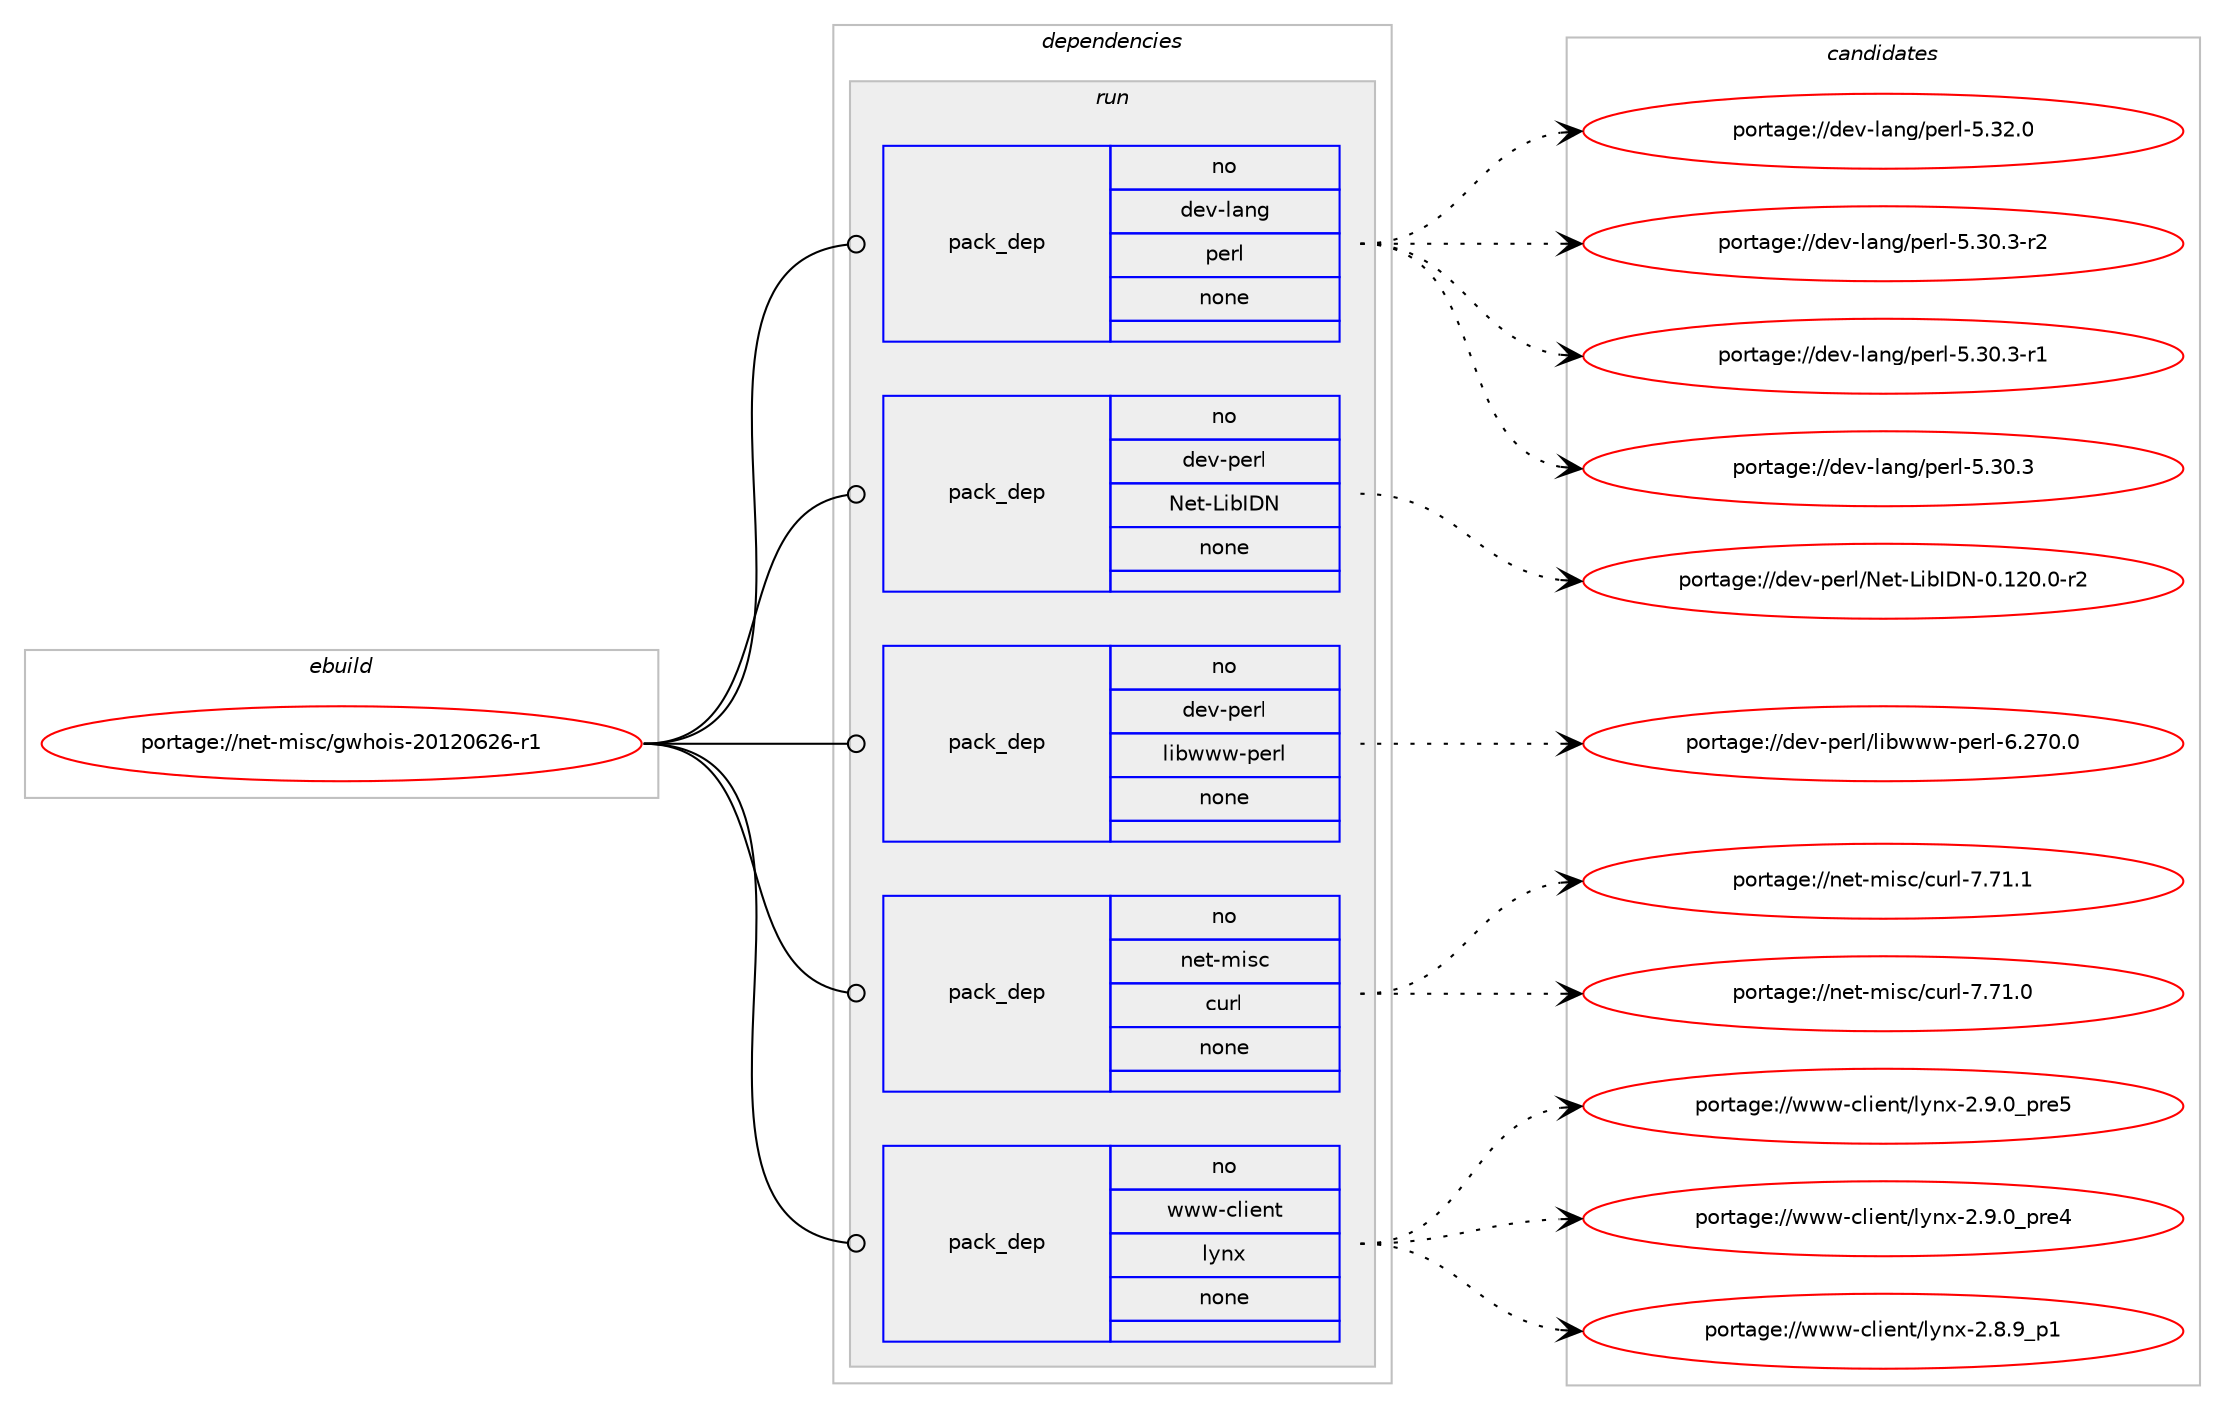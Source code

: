 digraph prolog {

# *************
# Graph options
# *************

newrank=true;
concentrate=true;
compound=true;
graph [rankdir=LR,fontname=Helvetica,fontsize=10,ranksep=1.5];#, ranksep=2.5, nodesep=0.2];
edge  [arrowhead=vee];
node  [fontname=Helvetica,fontsize=10];

# **********
# The ebuild
# **********

subgraph cluster_leftcol {
color=gray;
rank=same;
label=<<i>ebuild</i>>;
id [label="portage://net-misc/gwhois-20120626-r1", color=red, width=4, href="../net-misc/gwhois-20120626-r1.svg"];
}

# ****************
# The dependencies
# ****************

subgraph cluster_midcol {
color=gray;
label=<<i>dependencies</i>>;
subgraph cluster_compile {
fillcolor="#eeeeee";
style=filled;
label=<<i>compile</i>>;
}
subgraph cluster_compileandrun {
fillcolor="#eeeeee";
style=filled;
label=<<i>compile and run</i>>;
}
subgraph cluster_run {
fillcolor="#eeeeee";
style=filled;
label=<<i>run</i>>;
subgraph pack3371 {
dependency4080 [label=<<TABLE BORDER="0" CELLBORDER="1" CELLSPACING="0" CELLPADDING="4" WIDTH="220"><TR><TD ROWSPAN="6" CELLPADDING="30">pack_dep</TD></TR><TR><TD WIDTH="110">no</TD></TR><TR><TD>dev-lang</TD></TR><TR><TD>perl</TD></TR><TR><TD>none</TD></TR><TR><TD></TD></TR></TABLE>>, shape=none, color=blue];
}
id:e -> dependency4080:w [weight=20,style="solid",arrowhead="odot"];
subgraph pack3372 {
dependency4081 [label=<<TABLE BORDER="0" CELLBORDER="1" CELLSPACING="0" CELLPADDING="4" WIDTH="220"><TR><TD ROWSPAN="6" CELLPADDING="30">pack_dep</TD></TR><TR><TD WIDTH="110">no</TD></TR><TR><TD>dev-perl</TD></TR><TR><TD>Net-LibIDN</TD></TR><TR><TD>none</TD></TR><TR><TD></TD></TR></TABLE>>, shape=none, color=blue];
}
id:e -> dependency4081:w [weight=20,style="solid",arrowhead="odot"];
subgraph pack3373 {
dependency4082 [label=<<TABLE BORDER="0" CELLBORDER="1" CELLSPACING="0" CELLPADDING="4" WIDTH="220"><TR><TD ROWSPAN="6" CELLPADDING="30">pack_dep</TD></TR><TR><TD WIDTH="110">no</TD></TR><TR><TD>dev-perl</TD></TR><TR><TD>libwww-perl</TD></TR><TR><TD>none</TD></TR><TR><TD></TD></TR></TABLE>>, shape=none, color=blue];
}
id:e -> dependency4082:w [weight=20,style="solid",arrowhead="odot"];
subgraph pack3374 {
dependency4083 [label=<<TABLE BORDER="0" CELLBORDER="1" CELLSPACING="0" CELLPADDING="4" WIDTH="220"><TR><TD ROWSPAN="6" CELLPADDING="30">pack_dep</TD></TR><TR><TD WIDTH="110">no</TD></TR><TR><TD>net-misc</TD></TR><TR><TD>curl</TD></TR><TR><TD>none</TD></TR><TR><TD></TD></TR></TABLE>>, shape=none, color=blue];
}
id:e -> dependency4083:w [weight=20,style="solid",arrowhead="odot"];
subgraph pack3375 {
dependency4084 [label=<<TABLE BORDER="0" CELLBORDER="1" CELLSPACING="0" CELLPADDING="4" WIDTH="220"><TR><TD ROWSPAN="6" CELLPADDING="30">pack_dep</TD></TR><TR><TD WIDTH="110">no</TD></TR><TR><TD>www-client</TD></TR><TR><TD>lynx</TD></TR><TR><TD>none</TD></TR><TR><TD></TD></TR></TABLE>>, shape=none, color=blue];
}
id:e -> dependency4084:w [weight=20,style="solid",arrowhead="odot"];
}
}

# **************
# The candidates
# **************

subgraph cluster_choices {
rank=same;
color=gray;
label=<<i>candidates</i>>;

subgraph choice3371 {
color=black;
nodesep=1;
choice10010111845108971101034711210111410845534651504648 [label="portage://dev-lang/perl-5.32.0", color=red, width=4,href="../dev-lang/perl-5.32.0.svg"];
choice100101118451089711010347112101114108455346514846514511450 [label="portage://dev-lang/perl-5.30.3-r2", color=red, width=4,href="../dev-lang/perl-5.30.3-r2.svg"];
choice100101118451089711010347112101114108455346514846514511449 [label="portage://dev-lang/perl-5.30.3-r1", color=red, width=4,href="../dev-lang/perl-5.30.3-r1.svg"];
choice10010111845108971101034711210111410845534651484651 [label="portage://dev-lang/perl-5.30.3", color=red, width=4,href="../dev-lang/perl-5.30.3.svg"];
dependency4080:e -> choice10010111845108971101034711210111410845534651504648:w [style=dotted,weight="100"];
dependency4080:e -> choice100101118451089711010347112101114108455346514846514511450:w [style=dotted,weight="100"];
dependency4080:e -> choice100101118451089711010347112101114108455346514846514511449:w [style=dotted,weight="100"];
dependency4080:e -> choice10010111845108971101034711210111410845534651484651:w [style=dotted,weight="100"];
}
subgraph choice3372 {
color=black;
nodesep=1;
choice10010111845112101114108477810111645761059873687845484649504846484511450 [label="portage://dev-perl/Net-LibIDN-0.120.0-r2", color=red, width=4,href="../dev-perl/Net-LibIDN-0.120.0-r2.svg"];
dependency4081:e -> choice10010111845112101114108477810111645761059873687845484649504846484511450:w [style=dotted,weight="100"];
}
subgraph choice3373 {
color=black;
nodesep=1;
choice100101118451121011141084710810598119119119451121011141084554465055484648 [label="portage://dev-perl/libwww-perl-6.270.0", color=red, width=4,href="../dev-perl/libwww-perl-6.270.0.svg"];
dependency4082:e -> choice100101118451121011141084710810598119119119451121011141084554465055484648:w [style=dotted,weight="100"];
}
subgraph choice3374 {
color=black;
nodesep=1;
choice1101011164510910511599479911711410845554655494649 [label="portage://net-misc/curl-7.71.1", color=red, width=4,href="../net-misc/curl-7.71.1.svg"];
choice1101011164510910511599479911711410845554655494648 [label="portage://net-misc/curl-7.71.0", color=red, width=4,href="../net-misc/curl-7.71.0.svg"];
dependency4083:e -> choice1101011164510910511599479911711410845554655494649:w [style=dotted,weight="100"];
dependency4083:e -> choice1101011164510910511599479911711410845554655494648:w [style=dotted,weight="100"];
}
subgraph choice3375 {
color=black;
nodesep=1;
choice1191191194599108105101110116471081211101204550465746489511211410153 [label="portage://www-client/lynx-2.9.0_pre5", color=red, width=4,href="../www-client/lynx-2.9.0_pre5.svg"];
choice1191191194599108105101110116471081211101204550465746489511211410152 [label="portage://www-client/lynx-2.9.0_pre4", color=red, width=4,href="../www-client/lynx-2.9.0_pre4.svg"];
choice1191191194599108105101110116471081211101204550465646579511249 [label="portage://www-client/lynx-2.8.9_p1", color=red, width=4,href="../www-client/lynx-2.8.9_p1.svg"];
dependency4084:e -> choice1191191194599108105101110116471081211101204550465746489511211410153:w [style=dotted,weight="100"];
dependency4084:e -> choice1191191194599108105101110116471081211101204550465746489511211410152:w [style=dotted,weight="100"];
dependency4084:e -> choice1191191194599108105101110116471081211101204550465646579511249:w [style=dotted,weight="100"];
}
}

}
